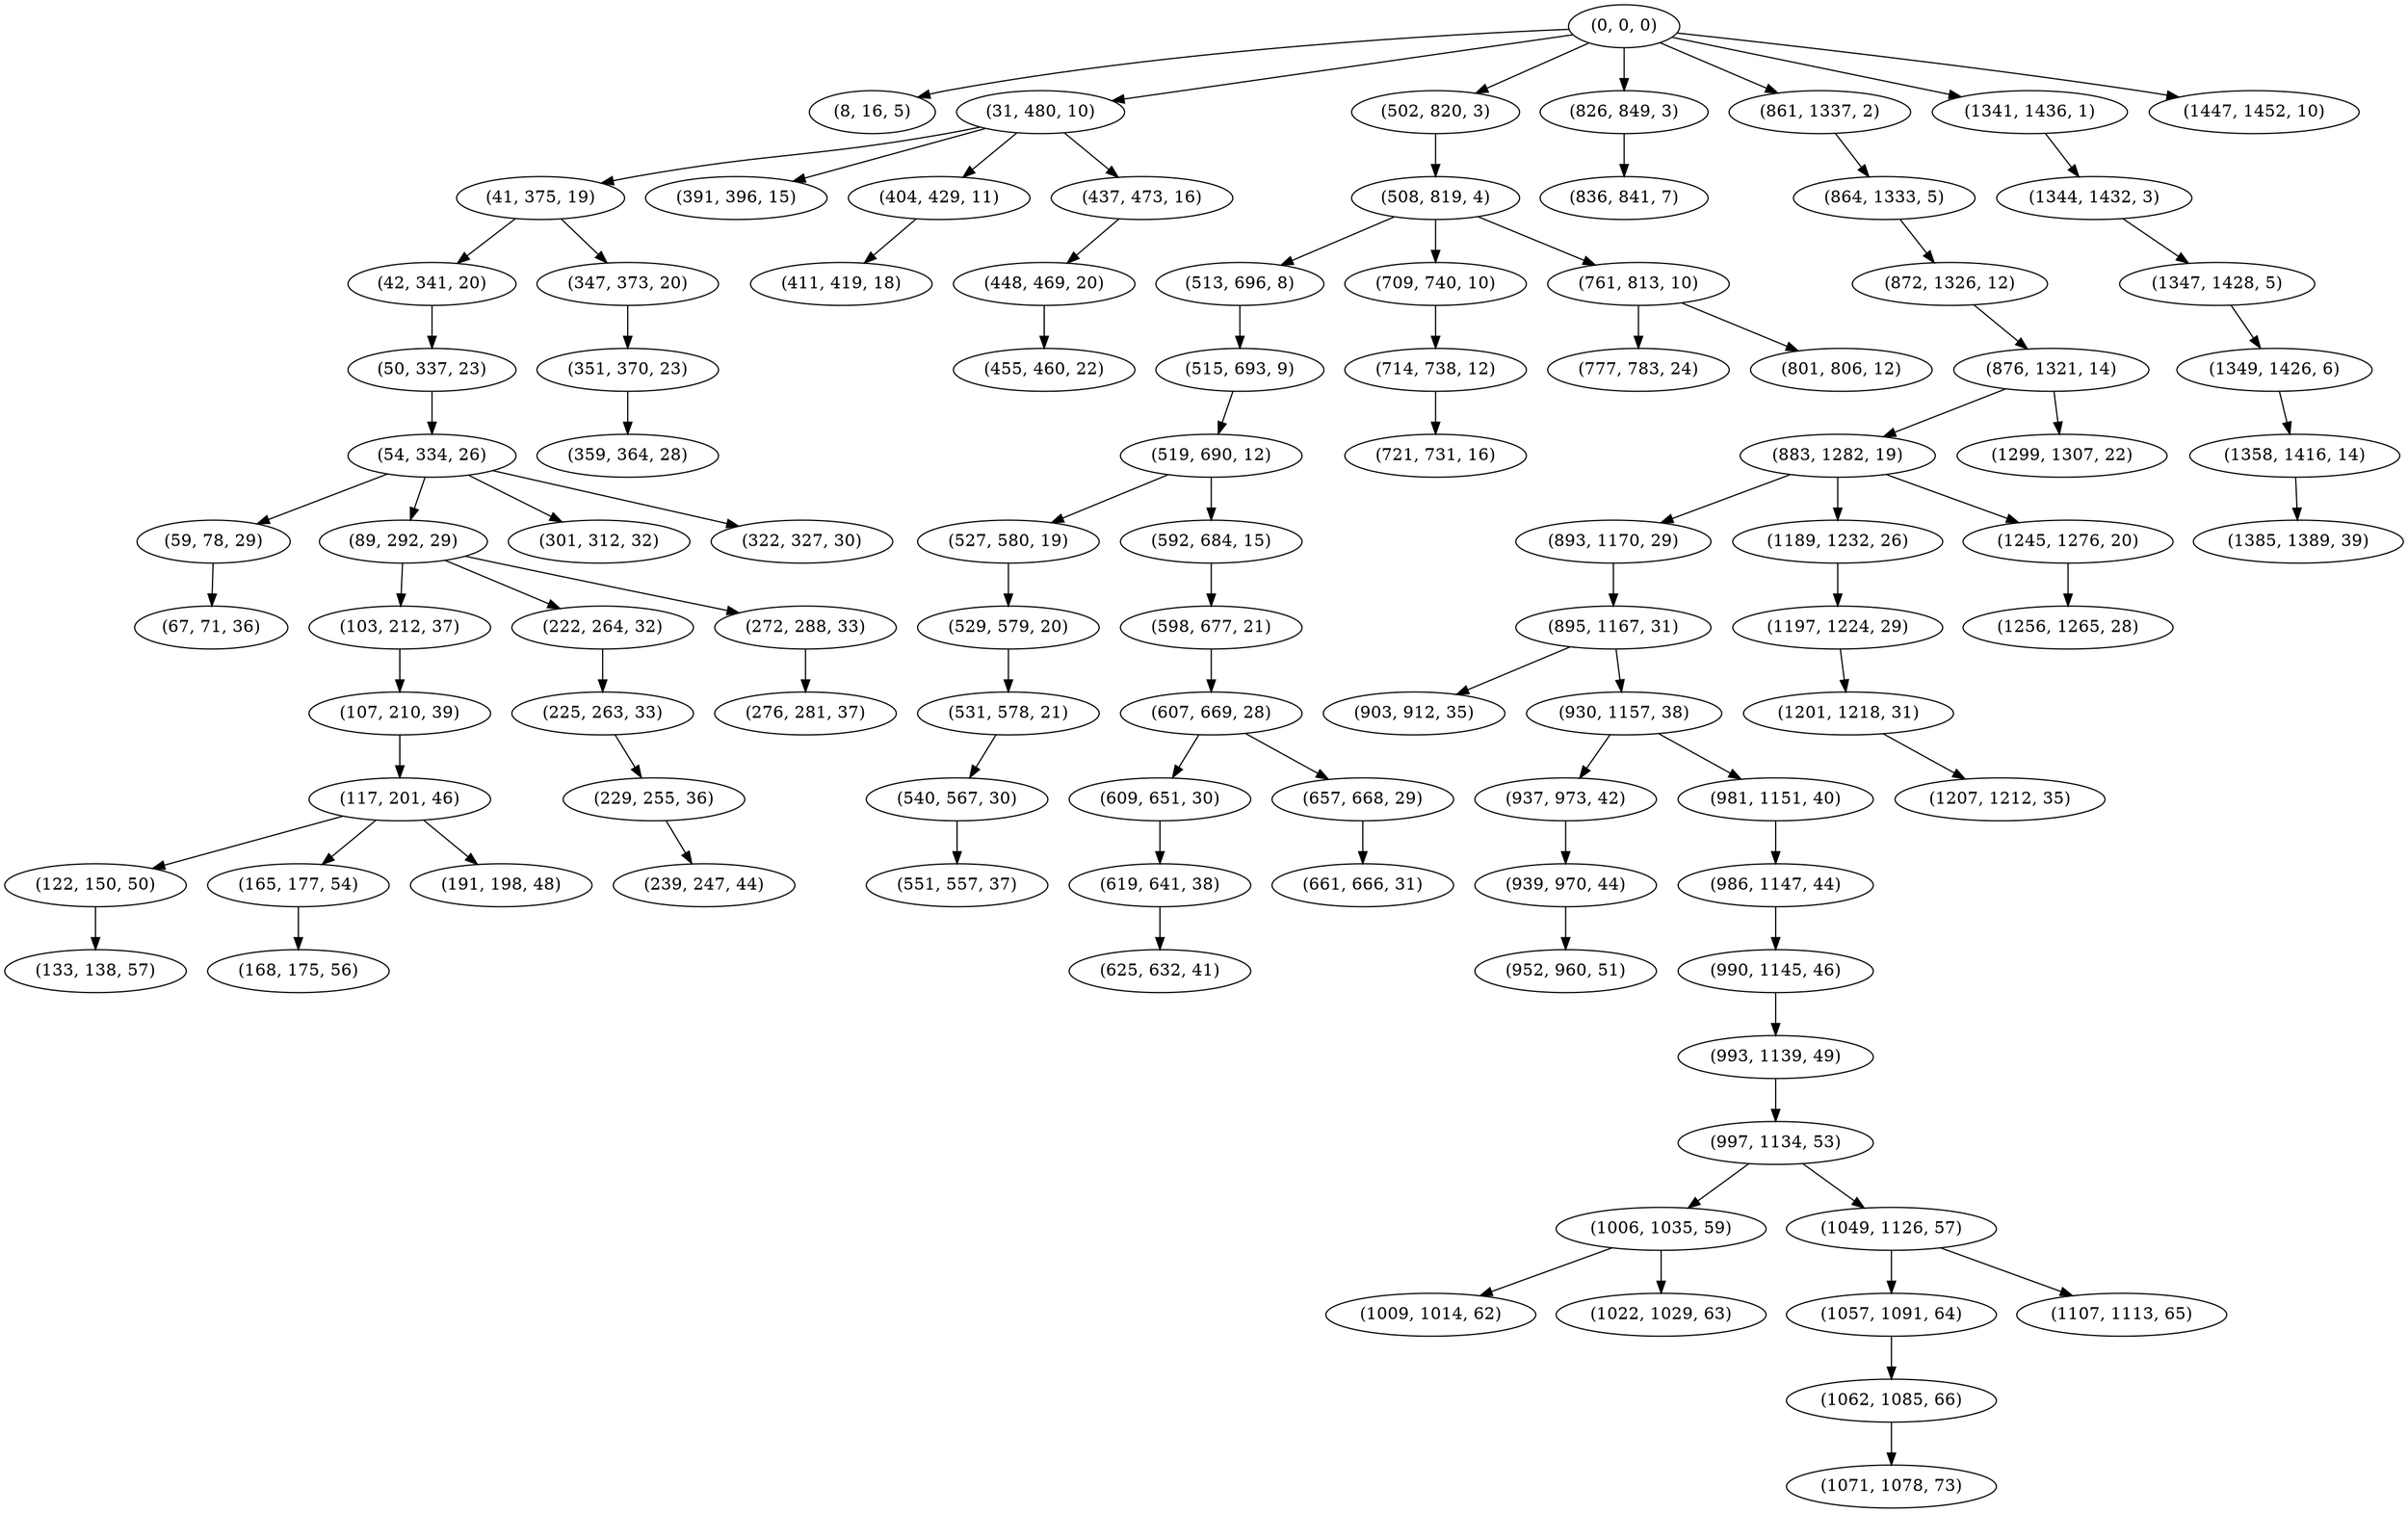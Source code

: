 digraph tree {
    "(0, 0, 0)";
    "(8, 16, 5)";
    "(31, 480, 10)";
    "(41, 375, 19)";
    "(42, 341, 20)";
    "(50, 337, 23)";
    "(54, 334, 26)";
    "(59, 78, 29)";
    "(67, 71, 36)";
    "(89, 292, 29)";
    "(103, 212, 37)";
    "(107, 210, 39)";
    "(117, 201, 46)";
    "(122, 150, 50)";
    "(133, 138, 57)";
    "(165, 177, 54)";
    "(168, 175, 56)";
    "(191, 198, 48)";
    "(222, 264, 32)";
    "(225, 263, 33)";
    "(229, 255, 36)";
    "(239, 247, 44)";
    "(272, 288, 33)";
    "(276, 281, 37)";
    "(301, 312, 32)";
    "(322, 327, 30)";
    "(347, 373, 20)";
    "(351, 370, 23)";
    "(359, 364, 28)";
    "(391, 396, 15)";
    "(404, 429, 11)";
    "(411, 419, 18)";
    "(437, 473, 16)";
    "(448, 469, 20)";
    "(455, 460, 22)";
    "(502, 820, 3)";
    "(508, 819, 4)";
    "(513, 696, 8)";
    "(515, 693, 9)";
    "(519, 690, 12)";
    "(527, 580, 19)";
    "(529, 579, 20)";
    "(531, 578, 21)";
    "(540, 567, 30)";
    "(551, 557, 37)";
    "(592, 684, 15)";
    "(598, 677, 21)";
    "(607, 669, 28)";
    "(609, 651, 30)";
    "(619, 641, 38)";
    "(625, 632, 41)";
    "(657, 668, 29)";
    "(661, 666, 31)";
    "(709, 740, 10)";
    "(714, 738, 12)";
    "(721, 731, 16)";
    "(761, 813, 10)";
    "(777, 783, 24)";
    "(801, 806, 12)";
    "(826, 849, 3)";
    "(836, 841, 7)";
    "(861, 1337, 2)";
    "(864, 1333, 5)";
    "(872, 1326, 12)";
    "(876, 1321, 14)";
    "(883, 1282, 19)";
    "(893, 1170, 29)";
    "(895, 1167, 31)";
    "(903, 912, 35)";
    "(930, 1157, 38)";
    "(937, 973, 42)";
    "(939, 970, 44)";
    "(952, 960, 51)";
    "(981, 1151, 40)";
    "(986, 1147, 44)";
    "(990, 1145, 46)";
    "(993, 1139, 49)";
    "(997, 1134, 53)";
    "(1006, 1035, 59)";
    "(1009, 1014, 62)";
    "(1022, 1029, 63)";
    "(1049, 1126, 57)";
    "(1057, 1091, 64)";
    "(1062, 1085, 66)";
    "(1071, 1078, 73)";
    "(1107, 1113, 65)";
    "(1189, 1232, 26)";
    "(1197, 1224, 29)";
    "(1201, 1218, 31)";
    "(1207, 1212, 35)";
    "(1245, 1276, 20)";
    "(1256, 1265, 28)";
    "(1299, 1307, 22)";
    "(1341, 1436, 1)";
    "(1344, 1432, 3)";
    "(1347, 1428, 5)";
    "(1349, 1426, 6)";
    "(1358, 1416, 14)";
    "(1385, 1389, 39)";
    "(1447, 1452, 10)";
    "(0, 0, 0)" -> "(8, 16, 5)";
    "(0, 0, 0)" -> "(31, 480, 10)";
    "(0, 0, 0)" -> "(502, 820, 3)";
    "(0, 0, 0)" -> "(826, 849, 3)";
    "(0, 0, 0)" -> "(861, 1337, 2)";
    "(0, 0, 0)" -> "(1341, 1436, 1)";
    "(0, 0, 0)" -> "(1447, 1452, 10)";
    "(31, 480, 10)" -> "(41, 375, 19)";
    "(31, 480, 10)" -> "(391, 396, 15)";
    "(31, 480, 10)" -> "(404, 429, 11)";
    "(31, 480, 10)" -> "(437, 473, 16)";
    "(41, 375, 19)" -> "(42, 341, 20)";
    "(41, 375, 19)" -> "(347, 373, 20)";
    "(42, 341, 20)" -> "(50, 337, 23)";
    "(50, 337, 23)" -> "(54, 334, 26)";
    "(54, 334, 26)" -> "(59, 78, 29)";
    "(54, 334, 26)" -> "(89, 292, 29)";
    "(54, 334, 26)" -> "(301, 312, 32)";
    "(54, 334, 26)" -> "(322, 327, 30)";
    "(59, 78, 29)" -> "(67, 71, 36)";
    "(89, 292, 29)" -> "(103, 212, 37)";
    "(89, 292, 29)" -> "(222, 264, 32)";
    "(89, 292, 29)" -> "(272, 288, 33)";
    "(103, 212, 37)" -> "(107, 210, 39)";
    "(107, 210, 39)" -> "(117, 201, 46)";
    "(117, 201, 46)" -> "(122, 150, 50)";
    "(117, 201, 46)" -> "(165, 177, 54)";
    "(117, 201, 46)" -> "(191, 198, 48)";
    "(122, 150, 50)" -> "(133, 138, 57)";
    "(165, 177, 54)" -> "(168, 175, 56)";
    "(222, 264, 32)" -> "(225, 263, 33)";
    "(225, 263, 33)" -> "(229, 255, 36)";
    "(229, 255, 36)" -> "(239, 247, 44)";
    "(272, 288, 33)" -> "(276, 281, 37)";
    "(347, 373, 20)" -> "(351, 370, 23)";
    "(351, 370, 23)" -> "(359, 364, 28)";
    "(404, 429, 11)" -> "(411, 419, 18)";
    "(437, 473, 16)" -> "(448, 469, 20)";
    "(448, 469, 20)" -> "(455, 460, 22)";
    "(502, 820, 3)" -> "(508, 819, 4)";
    "(508, 819, 4)" -> "(513, 696, 8)";
    "(508, 819, 4)" -> "(709, 740, 10)";
    "(508, 819, 4)" -> "(761, 813, 10)";
    "(513, 696, 8)" -> "(515, 693, 9)";
    "(515, 693, 9)" -> "(519, 690, 12)";
    "(519, 690, 12)" -> "(527, 580, 19)";
    "(519, 690, 12)" -> "(592, 684, 15)";
    "(527, 580, 19)" -> "(529, 579, 20)";
    "(529, 579, 20)" -> "(531, 578, 21)";
    "(531, 578, 21)" -> "(540, 567, 30)";
    "(540, 567, 30)" -> "(551, 557, 37)";
    "(592, 684, 15)" -> "(598, 677, 21)";
    "(598, 677, 21)" -> "(607, 669, 28)";
    "(607, 669, 28)" -> "(609, 651, 30)";
    "(607, 669, 28)" -> "(657, 668, 29)";
    "(609, 651, 30)" -> "(619, 641, 38)";
    "(619, 641, 38)" -> "(625, 632, 41)";
    "(657, 668, 29)" -> "(661, 666, 31)";
    "(709, 740, 10)" -> "(714, 738, 12)";
    "(714, 738, 12)" -> "(721, 731, 16)";
    "(761, 813, 10)" -> "(777, 783, 24)";
    "(761, 813, 10)" -> "(801, 806, 12)";
    "(826, 849, 3)" -> "(836, 841, 7)";
    "(861, 1337, 2)" -> "(864, 1333, 5)";
    "(864, 1333, 5)" -> "(872, 1326, 12)";
    "(872, 1326, 12)" -> "(876, 1321, 14)";
    "(876, 1321, 14)" -> "(883, 1282, 19)";
    "(876, 1321, 14)" -> "(1299, 1307, 22)";
    "(883, 1282, 19)" -> "(893, 1170, 29)";
    "(883, 1282, 19)" -> "(1189, 1232, 26)";
    "(883, 1282, 19)" -> "(1245, 1276, 20)";
    "(893, 1170, 29)" -> "(895, 1167, 31)";
    "(895, 1167, 31)" -> "(903, 912, 35)";
    "(895, 1167, 31)" -> "(930, 1157, 38)";
    "(930, 1157, 38)" -> "(937, 973, 42)";
    "(930, 1157, 38)" -> "(981, 1151, 40)";
    "(937, 973, 42)" -> "(939, 970, 44)";
    "(939, 970, 44)" -> "(952, 960, 51)";
    "(981, 1151, 40)" -> "(986, 1147, 44)";
    "(986, 1147, 44)" -> "(990, 1145, 46)";
    "(990, 1145, 46)" -> "(993, 1139, 49)";
    "(993, 1139, 49)" -> "(997, 1134, 53)";
    "(997, 1134, 53)" -> "(1006, 1035, 59)";
    "(997, 1134, 53)" -> "(1049, 1126, 57)";
    "(1006, 1035, 59)" -> "(1009, 1014, 62)";
    "(1006, 1035, 59)" -> "(1022, 1029, 63)";
    "(1049, 1126, 57)" -> "(1057, 1091, 64)";
    "(1049, 1126, 57)" -> "(1107, 1113, 65)";
    "(1057, 1091, 64)" -> "(1062, 1085, 66)";
    "(1062, 1085, 66)" -> "(1071, 1078, 73)";
    "(1189, 1232, 26)" -> "(1197, 1224, 29)";
    "(1197, 1224, 29)" -> "(1201, 1218, 31)";
    "(1201, 1218, 31)" -> "(1207, 1212, 35)";
    "(1245, 1276, 20)" -> "(1256, 1265, 28)";
    "(1341, 1436, 1)" -> "(1344, 1432, 3)";
    "(1344, 1432, 3)" -> "(1347, 1428, 5)";
    "(1347, 1428, 5)" -> "(1349, 1426, 6)";
    "(1349, 1426, 6)" -> "(1358, 1416, 14)";
    "(1358, 1416, 14)" -> "(1385, 1389, 39)";
}
